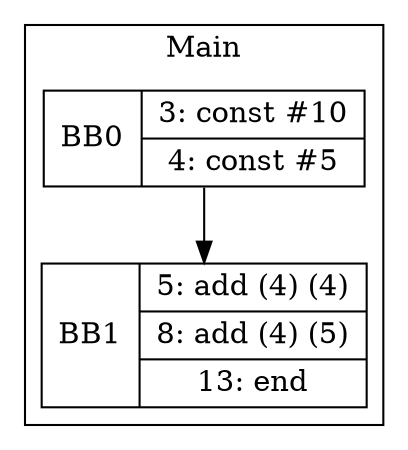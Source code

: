 digraph G {
node [shape=record];
subgraph cluster_main{
label = "Main";
BB0 [shape=record, label="<b>BB0|{3: const #10|4: const #5}"];
BB1 [shape=record, label="<b>BB1|{5: add (4) (4)|8: add (4) (5)|13: end}"];
}
BB0:s -> BB1:n ;
}

